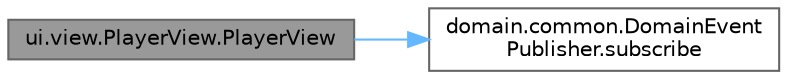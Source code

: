 digraph "ui.view.PlayerView.PlayerView"
{
 // LATEX_PDF_SIZE
  bgcolor="transparent";
  edge [fontname=Helvetica,fontsize=10,labelfontname=Helvetica,labelfontsize=10];
  node [fontname=Helvetica,fontsize=10,shape=box,height=0.2,width=0.4];
  rankdir="LR";
  Node1 [id="Node000001",label="ui.view.PlayerView.PlayerView",height=0.2,width=0.4,color="gray40", fillcolor="grey60", style="filled", fontcolor="black",tooltip=" "];
  Node1 -> Node2 [id="edge2_Node000001_Node000002",color="steelblue1",style="solid",tooltip=" "];
  Node2 [id="Node000002",label="domain.common.DomainEvent\lPublisher.subscribe",height=0.2,width=0.4,color="grey40", fillcolor="white", style="filled",URL="$classdomain_1_1common_1_1_domain_event_publisher.html#a46375ebe23f967a56b9c66a9b0b7586e",tooltip="Registra un suscriptor para recibir eventos de dominio."];
}
